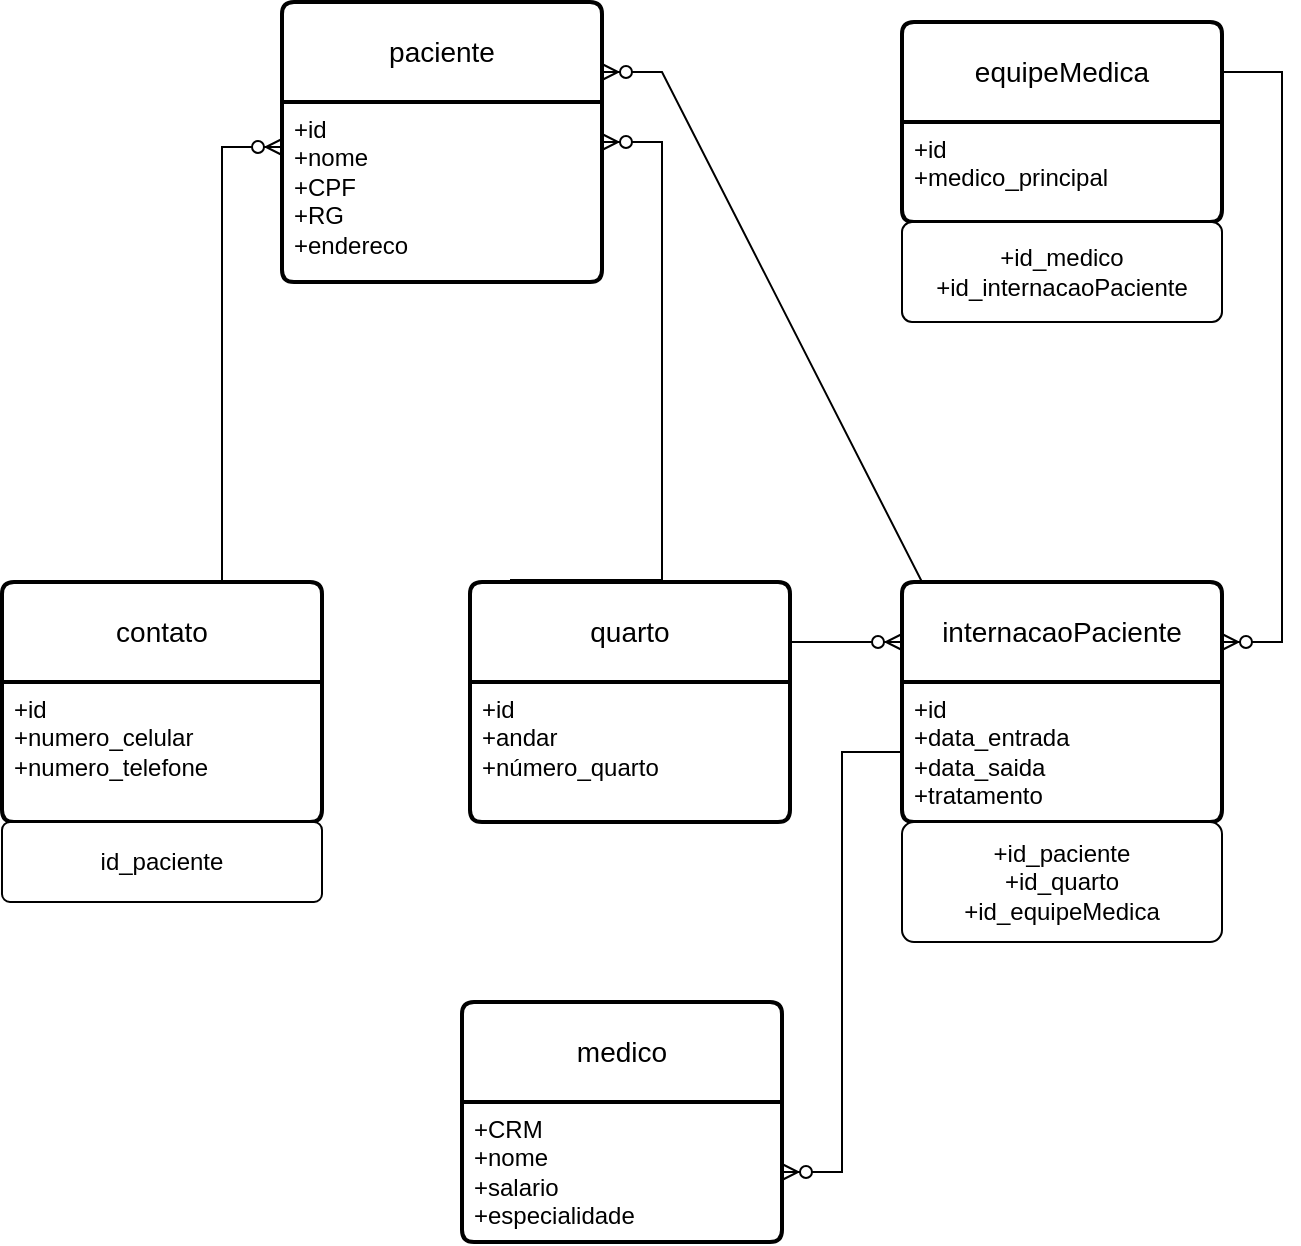 <mxfile version="21.3.2" type="github">
  <diagram name="Página-1" id="DfqN4mKXvN-Aa6z4l7gO">
    <mxGraphModel dx="1434" dy="1944" grid="1" gridSize="10" guides="1" tooltips="1" connect="1" arrows="1" fold="1" page="1" pageScale="1" pageWidth="827" pageHeight="1169" math="0" shadow="0">
      <root>
        <mxCell id="0" />
        <mxCell id="1" parent="0" />
        <mxCell id="esB7P4ioS08fbRLjBYiO-17" value="medico" style="swimlane;childLayout=stackLayout;horizontal=1;startSize=50;horizontalStack=0;rounded=1;fontSize=14;fontStyle=0;strokeWidth=2;resizeParent=0;resizeLast=1;shadow=0;dashed=0;align=center;arcSize=4;whiteSpace=wrap;html=1;" vertex="1" parent="1">
          <mxGeometry x="330" y="-590" width="160" height="120" as="geometry" />
        </mxCell>
        <mxCell id="esB7P4ioS08fbRLjBYiO-18" value="+CRM&lt;br&gt;+nome&lt;br&gt;+salario&lt;br&gt;+especialidade" style="align=left;strokeColor=none;fillColor=none;spacingLeft=4;fontSize=12;verticalAlign=top;resizable=0;rotatable=0;part=1;html=1;" vertex="1" parent="esB7P4ioS08fbRLjBYiO-17">
          <mxGeometry y="50" width="160" height="70" as="geometry" />
        </mxCell>
        <mxCell id="esB7P4ioS08fbRLjBYiO-21" value="quarto" style="swimlane;childLayout=stackLayout;horizontal=1;startSize=50;horizontalStack=0;rounded=1;fontSize=14;fontStyle=0;strokeWidth=2;resizeParent=0;resizeLast=1;shadow=0;dashed=0;align=center;arcSize=4;whiteSpace=wrap;html=1;" vertex="1" parent="1">
          <mxGeometry x="334" y="-800" width="160" height="120" as="geometry" />
        </mxCell>
        <mxCell id="esB7P4ioS08fbRLjBYiO-22" value="+id&lt;br&gt;+andar&lt;br&gt;+número_quarto" style="align=left;strokeColor=none;fillColor=none;spacingLeft=4;fontSize=12;verticalAlign=top;resizable=0;rotatable=0;part=1;html=1;" vertex="1" parent="esB7P4ioS08fbRLjBYiO-21">
          <mxGeometry y="50" width="160" height="70" as="geometry" />
        </mxCell>
        <mxCell id="esB7P4ioS08fbRLjBYiO-23" value="contato" style="swimlane;childLayout=stackLayout;horizontal=1;startSize=50;horizontalStack=0;rounded=1;fontSize=14;fontStyle=0;strokeWidth=2;resizeParent=0;resizeLast=1;shadow=0;dashed=0;align=center;arcSize=4;whiteSpace=wrap;html=1;" vertex="1" parent="1">
          <mxGeometry x="100" y="-800" width="160" height="120" as="geometry">
            <mxRectangle x="600" y="-540" width="90" height="50" as="alternateBounds" />
          </mxGeometry>
        </mxCell>
        <mxCell id="esB7P4ioS08fbRLjBYiO-24" value="+id&lt;br&gt;+numero_celular&lt;br&gt;+numero_telefone" style="align=left;strokeColor=none;fillColor=none;spacingLeft=4;fontSize=12;verticalAlign=top;resizable=0;rotatable=0;part=1;html=1;" vertex="1" parent="esB7P4ioS08fbRLjBYiO-23">
          <mxGeometry y="50" width="160" height="70" as="geometry" />
        </mxCell>
        <mxCell id="esB7P4ioS08fbRLjBYiO-25" value="" style="line;strokeWidth=1;rotatable=0;dashed=0;labelPosition=right;align=left;verticalAlign=middle;spacingTop=0;spacingLeft=6;points=[];portConstraint=eastwest;" vertex="1" parent="esB7P4ioS08fbRLjBYiO-23">
          <mxGeometry y="120" width="160" as="geometry" />
        </mxCell>
        <mxCell id="esB7P4ioS08fbRLjBYiO-28" value="paciente" style="swimlane;childLayout=stackLayout;horizontal=1;startSize=50;horizontalStack=0;rounded=1;fontSize=14;fontStyle=0;strokeWidth=2;resizeParent=0;resizeLast=1;shadow=0;dashed=0;align=center;arcSize=4;whiteSpace=wrap;html=1;" vertex="1" parent="1">
          <mxGeometry x="240" y="-1090" width="160" height="140" as="geometry" />
        </mxCell>
        <mxCell id="esB7P4ioS08fbRLjBYiO-29" value="+id&lt;br&gt;+nome&lt;br&gt;+CPF&lt;br&gt;+RG&lt;br&gt;+endereco" style="align=left;strokeColor=none;fillColor=none;spacingLeft=4;fontSize=12;verticalAlign=top;resizable=0;rotatable=0;part=1;html=1;" vertex="1" parent="esB7P4ioS08fbRLjBYiO-28">
          <mxGeometry y="50" width="160" height="90" as="geometry" />
        </mxCell>
        <mxCell id="esB7P4ioS08fbRLjBYiO-35" value="internacaoPaciente" style="swimlane;childLayout=stackLayout;horizontal=1;startSize=50;horizontalStack=0;rounded=1;fontSize=14;fontStyle=0;strokeWidth=2;resizeParent=0;resizeLast=1;shadow=0;dashed=0;align=center;arcSize=4;whiteSpace=wrap;html=1;" vertex="1" parent="1">
          <mxGeometry x="550" y="-800" width="160" height="120" as="geometry" />
        </mxCell>
        <mxCell id="esB7P4ioS08fbRLjBYiO-36" value="+id&lt;br&gt;+data_entrada&lt;br&gt;+data_saida&lt;br&gt;+tratamento" style="align=left;strokeColor=none;fillColor=none;spacingLeft=4;fontSize=12;verticalAlign=top;resizable=0;rotatable=0;part=1;html=1;" vertex="1" parent="esB7P4ioS08fbRLjBYiO-35">
          <mxGeometry y="50" width="160" height="70" as="geometry" />
        </mxCell>
        <mxCell id="esB7P4ioS08fbRLjBYiO-41" value="" style="rounded=1;arcSize=10;whiteSpace=wrap;html=1;align=center;" vertex="1" parent="esB7P4ioS08fbRLjBYiO-35">
          <mxGeometry y="120" width="160" as="geometry" />
        </mxCell>
        <mxCell id="esB7P4ioS08fbRLjBYiO-27" value="id_paciente" style="rounded=1;arcSize=10;whiteSpace=wrap;html=1;align=center;" vertex="1" parent="1">
          <mxGeometry x="100" y="-680" width="160" height="40" as="geometry" />
        </mxCell>
        <mxCell id="esB7P4ioS08fbRLjBYiO-44" value="+id_paciente&lt;br&gt;+id_quarto&lt;br&gt;+id_equipeMedica" style="rounded=1;arcSize=10;whiteSpace=wrap;html=1;align=center;" vertex="1" parent="1">
          <mxGeometry x="550" y="-680" width="160" height="60" as="geometry" />
        </mxCell>
        <mxCell id="esB7P4ioS08fbRLjBYiO-49" value="equipeMedica" style="swimlane;childLayout=stackLayout;horizontal=1;startSize=50;horizontalStack=0;rounded=1;fontSize=14;fontStyle=0;strokeWidth=2;resizeParent=0;resizeLast=1;shadow=0;dashed=0;align=center;arcSize=4;whiteSpace=wrap;html=1;" vertex="1" parent="1">
          <mxGeometry x="550" y="-1080" width="160" height="100" as="geometry" />
        </mxCell>
        <mxCell id="esB7P4ioS08fbRLjBYiO-50" value="+id&lt;br&gt;+medico_principal" style="align=left;strokeColor=none;fillColor=none;spacingLeft=4;fontSize=12;verticalAlign=top;resizable=0;rotatable=0;part=1;html=1;" vertex="1" parent="esB7P4ioS08fbRLjBYiO-49">
          <mxGeometry y="50" width="160" height="50" as="geometry" />
        </mxCell>
        <mxCell id="esB7P4ioS08fbRLjBYiO-52" value="+id_medico&lt;br&gt;+id_internacaoPaciente" style="rounded=1;arcSize=10;whiteSpace=wrap;html=1;align=center;" vertex="1" parent="1">
          <mxGeometry x="550" y="-980" width="160" height="50" as="geometry" />
        </mxCell>
        <mxCell id="esB7P4ioS08fbRLjBYiO-53" value="" style="edgeStyle=entityRelationEdgeStyle;fontSize=12;html=1;endArrow=ERzeroToMany;endFill=1;rounded=0;exitX=0.125;exitY=-0.008;exitDx=0;exitDy=0;exitPerimeter=0;" edge="1" parent="1" source="esB7P4ioS08fbRLjBYiO-21" target="esB7P4ioS08fbRLjBYiO-28">
          <mxGeometry width="100" height="100" relative="1" as="geometry">
            <mxPoint x="410" y="-810" as="sourcePoint" />
            <mxPoint x="410" y="-930" as="targetPoint" />
          </mxGeometry>
        </mxCell>
        <mxCell id="esB7P4ioS08fbRLjBYiO-55" value="" style="edgeStyle=entityRelationEdgeStyle;fontSize=12;html=1;endArrow=ERzeroToMany;endFill=1;rounded=0;exitX=0.5;exitY=0;exitDx=0;exitDy=0;entryX=0;entryY=0.25;entryDx=0;entryDy=0;" edge="1" parent="1" source="esB7P4ioS08fbRLjBYiO-23" target="esB7P4ioS08fbRLjBYiO-29">
          <mxGeometry width="100" height="100" relative="1" as="geometry">
            <mxPoint x="360" y="-750" as="sourcePoint" />
            <mxPoint x="344" y="-880" as="targetPoint" />
          </mxGeometry>
        </mxCell>
        <mxCell id="esB7P4ioS08fbRLjBYiO-56" value="" style="edgeStyle=entityRelationEdgeStyle;fontSize=12;html=1;endArrow=ERzeroToMany;endFill=1;rounded=0;entryX=1;entryY=0.25;entryDx=0;entryDy=0;exitX=1;exitY=0.25;exitDx=0;exitDy=0;" edge="1" parent="1" source="esB7P4ioS08fbRLjBYiO-49" target="esB7P4ioS08fbRLjBYiO-35">
          <mxGeometry width="100" height="100" relative="1" as="geometry">
            <mxPoint x="720" y="-950" as="sourcePoint" />
            <mxPoint x="700" y="-910" as="targetPoint" />
          </mxGeometry>
        </mxCell>
        <mxCell id="esB7P4ioS08fbRLjBYiO-58" value="" style="edgeStyle=entityRelationEdgeStyle;fontSize=12;html=1;endArrow=ERzeroToMany;endFill=1;rounded=0;entryX=1;entryY=0.25;entryDx=0;entryDy=0;exitX=0.25;exitY=0;exitDx=0;exitDy=0;" edge="1" parent="1" source="esB7P4ioS08fbRLjBYiO-35" target="esB7P4ioS08fbRLjBYiO-28">
          <mxGeometry width="100" height="100" relative="1" as="geometry">
            <mxPoint x="360" y="-750" as="sourcePoint" />
            <mxPoint x="460" y="-850" as="targetPoint" />
          </mxGeometry>
        </mxCell>
        <mxCell id="esB7P4ioS08fbRLjBYiO-59" value="" style="edgeStyle=entityRelationEdgeStyle;fontSize=12;html=1;endArrow=ERzeroToMany;endFill=1;rounded=0;entryX=1;entryY=0.5;entryDx=0;entryDy=0;exitX=0;exitY=0.5;exitDx=0;exitDy=0;" edge="1" parent="1" source="esB7P4ioS08fbRLjBYiO-36" target="esB7P4ioS08fbRLjBYiO-18">
          <mxGeometry width="100" height="100" relative="1" as="geometry">
            <mxPoint x="700" y="-600" as="sourcePoint" />
            <mxPoint x="600" y="-530" as="targetPoint" />
          </mxGeometry>
        </mxCell>
        <mxCell id="esB7P4ioS08fbRLjBYiO-60" value="" style="edgeStyle=entityRelationEdgeStyle;fontSize=12;html=1;endArrow=ERzeroToMany;endFill=1;rounded=0;exitX=1;exitY=0.25;exitDx=0;exitDy=0;entryX=0;entryY=0.25;entryDx=0;entryDy=0;" edge="1" parent="1" source="esB7P4ioS08fbRLjBYiO-21" target="esB7P4ioS08fbRLjBYiO-35">
          <mxGeometry width="100" height="100" relative="1" as="geometry">
            <mxPoint x="360" y="-750" as="sourcePoint" />
            <mxPoint x="460" y="-850" as="targetPoint" />
          </mxGeometry>
        </mxCell>
      </root>
    </mxGraphModel>
  </diagram>
</mxfile>
